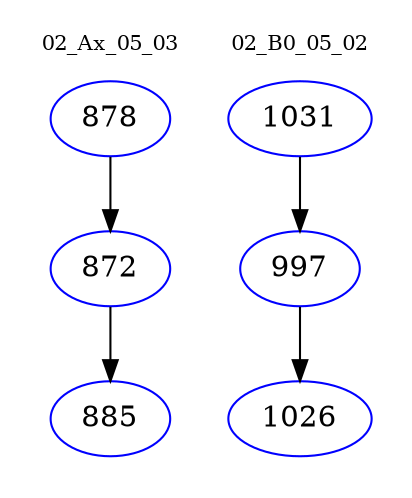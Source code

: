 digraph{
subgraph cluster_0 {
color = white
label = "02_Ax_05_03";
fontsize=10;
T0_878 [label="878", color="blue"]
T0_878 -> T0_872 [color="black"]
T0_872 [label="872", color="blue"]
T0_872 -> T0_885 [color="black"]
T0_885 [label="885", color="blue"]
}
subgraph cluster_1 {
color = white
label = "02_B0_05_02";
fontsize=10;
T1_1031 [label="1031", color="blue"]
T1_1031 -> T1_997 [color="black"]
T1_997 [label="997", color="blue"]
T1_997 -> T1_1026 [color="black"]
T1_1026 [label="1026", color="blue"]
}
}
